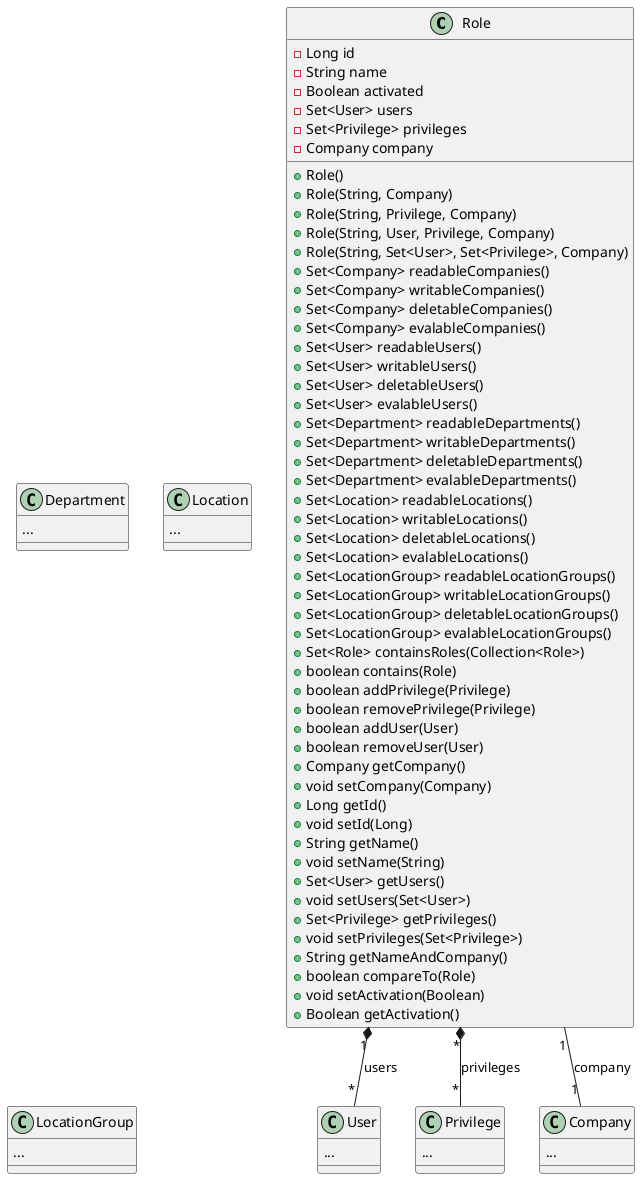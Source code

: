 @startuml
class Role {
    - Long id
    - String name
    - Boolean activated
    - Set<User> users
    - Set<Privilege> privileges
    - Company company

    + Role()
    + Role(String, Company)
    + Role(String, Privilege, Company)
    + Role(String, User, Privilege, Company)
    + Role(String, Set<User>, Set<Privilege>, Company)
    + Set<Company> readableCompanies()
    + Set<Company> writableCompanies()
    + Set<Company> deletableCompanies()
    + Set<Company> evalableCompanies()
    + Set<User> readableUsers()
    + Set<User> writableUsers()
    + Set<User> deletableUsers()
    + Set<User> evalableUsers()
    + Set<Department> readableDepartments()
    + Set<Department> writableDepartments()
    + Set<Department> deletableDepartments()
    + Set<Department> evalableDepartments()
    + Set<Location> readableLocations()
    + Set<Location> writableLocations()
    + Set<Location> deletableLocations()
    + Set<Location> evalableLocations()
    + Set<LocationGroup> readableLocationGroups()
    + Set<LocationGroup> writableLocationGroups()
    + Set<LocationGroup> deletableLocationGroups()
    + Set<LocationGroup> evalableLocationGroups()
    + Set<Role> containsRoles(Collection<Role>)
    + boolean contains(Role)
    + boolean addPrivilege(Privilege)
    + boolean removePrivilege(Privilege)
    + boolean addUser(User)
    + boolean removeUser(User)
    + Company getCompany()
    + void setCompany(Company)
    + Long getId()
    + void setId(Long)
    + String getName()
    + void setName(String)
    + Set<User> getUsers()
    + void setUsers(Set<User>)
    + Set<Privilege> getPrivileges()
    + void setPrivileges(Set<Privilege>)
    + String getNameAndCompany()
    + boolean compareTo(Role)
    + void setActivation(Boolean)
    + Boolean getActivation()
}

class User {
    ...
}

class Privilege {
    ...
}

class Company {
    ...
}

class Department {
    ...
}

class Location {
    ...
}

class LocationGroup {
    ...
}

Role "1" *-- "*" User : users
Role "*" *-- "*" Privilege : privileges
Role "1" -- "1" Company : company

@enduml
